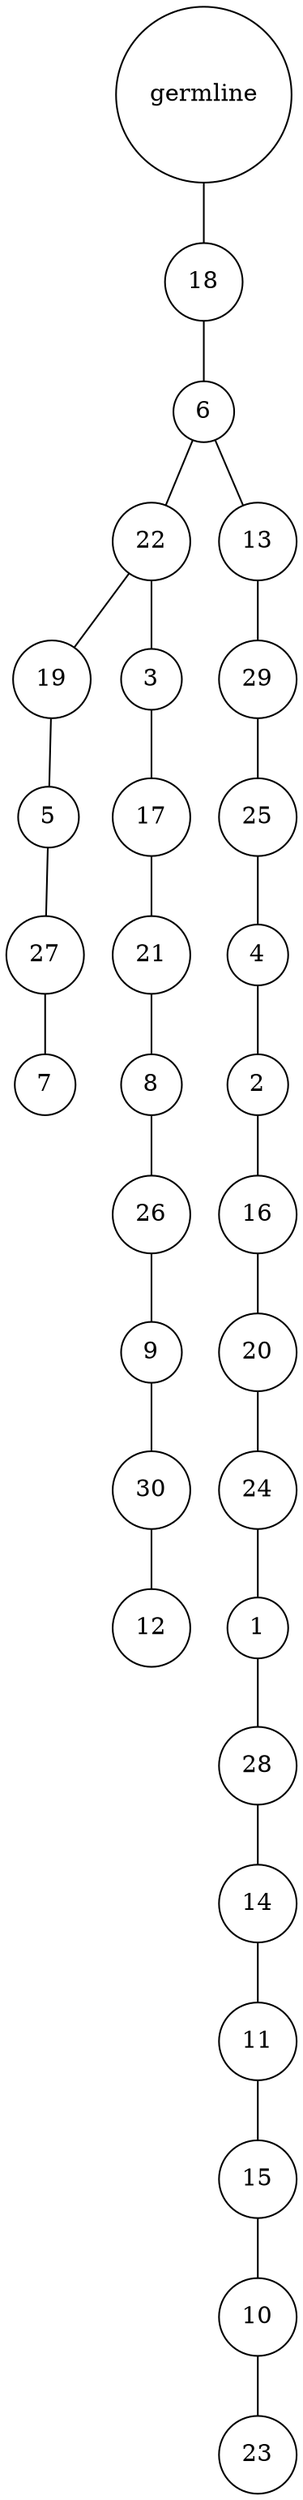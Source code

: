 graph {
	rankdir=UD;
	splines=line;
	node [shape=circle]
	"0x7f8a09f134c0" [label="germline"];
	"0x7f8a09f134f0" [label="18"];
	"0x7f8a09f134c0" -- "0x7f8a09f134f0" ;
	"0x7f8a09f13520" [label="6"];
	"0x7f8a09f134f0" -- "0x7f8a09f13520" ;
	"0x7f8a09f13550" [label="22"];
	"0x7f8a09f13520" -- "0x7f8a09f13550" ;
	"0x7f8a09f13580" [label="19"];
	"0x7f8a09f13550" -- "0x7f8a09f13580" ;
	"0x7f8a09f135b0" [label="5"];
	"0x7f8a09f13580" -- "0x7f8a09f135b0" ;
	"0x7f8a09f135e0" [label="27"];
	"0x7f8a09f135b0" -- "0x7f8a09f135e0" ;
	"0x7f8a09f13610" [label="7"];
	"0x7f8a09f135e0" -- "0x7f8a09f13610" ;
	"0x7f8a09f13640" [label="3"];
	"0x7f8a09f13550" -- "0x7f8a09f13640" ;
	"0x7f8a09f13670" [label="17"];
	"0x7f8a09f13640" -- "0x7f8a09f13670" ;
	"0x7f8a09f136a0" [label="21"];
	"0x7f8a09f13670" -- "0x7f8a09f136a0" ;
	"0x7f8a09f136d0" [label="8"];
	"0x7f8a09f136a0" -- "0x7f8a09f136d0" ;
	"0x7f8a09f13700" [label="26"];
	"0x7f8a09f136d0" -- "0x7f8a09f13700" ;
	"0x7f8a09f13730" [label="9"];
	"0x7f8a09f13700" -- "0x7f8a09f13730" ;
	"0x7f8a09f13760" [label="30"];
	"0x7f8a09f13730" -- "0x7f8a09f13760" ;
	"0x7f8a09f13790" [label="12"];
	"0x7f8a09f13760" -- "0x7f8a09f13790" ;
	"0x7f8a09f137c0" [label="13"];
	"0x7f8a09f13520" -- "0x7f8a09f137c0" ;
	"0x7f8a09f137f0" [label="29"];
	"0x7f8a09f137c0" -- "0x7f8a09f137f0" ;
	"0x7f8a09f13820" [label="25"];
	"0x7f8a09f137f0" -- "0x7f8a09f13820" ;
	"0x7f8a09f13850" [label="4"];
	"0x7f8a09f13820" -- "0x7f8a09f13850" ;
	"0x7f8a09f13880" [label="2"];
	"0x7f8a09f13850" -- "0x7f8a09f13880" ;
	"0x7f8a09f138b0" [label="16"];
	"0x7f8a09f13880" -- "0x7f8a09f138b0" ;
	"0x7f8a09f138e0" [label="20"];
	"0x7f8a09f138b0" -- "0x7f8a09f138e0" ;
	"0x7f8a09f13910" [label="24"];
	"0x7f8a09f138e0" -- "0x7f8a09f13910" ;
	"0x7f8a09f13940" [label="1"];
	"0x7f8a09f13910" -- "0x7f8a09f13940" ;
	"0x7f8a09f13970" [label="28"];
	"0x7f8a09f13940" -- "0x7f8a09f13970" ;
	"0x7f8a09f139a0" [label="14"];
	"0x7f8a09f13970" -- "0x7f8a09f139a0" ;
	"0x7f8a09f139d0" [label="11"];
	"0x7f8a09f139a0" -- "0x7f8a09f139d0" ;
	"0x7f8a09f13a00" [label="15"];
	"0x7f8a09f139d0" -- "0x7f8a09f13a00" ;
	"0x7f8a09f13a30" [label="10"];
	"0x7f8a09f13a00" -- "0x7f8a09f13a30" ;
	"0x7f8a09f13a60" [label="23"];
	"0x7f8a09f13a30" -- "0x7f8a09f13a60" ;
}

